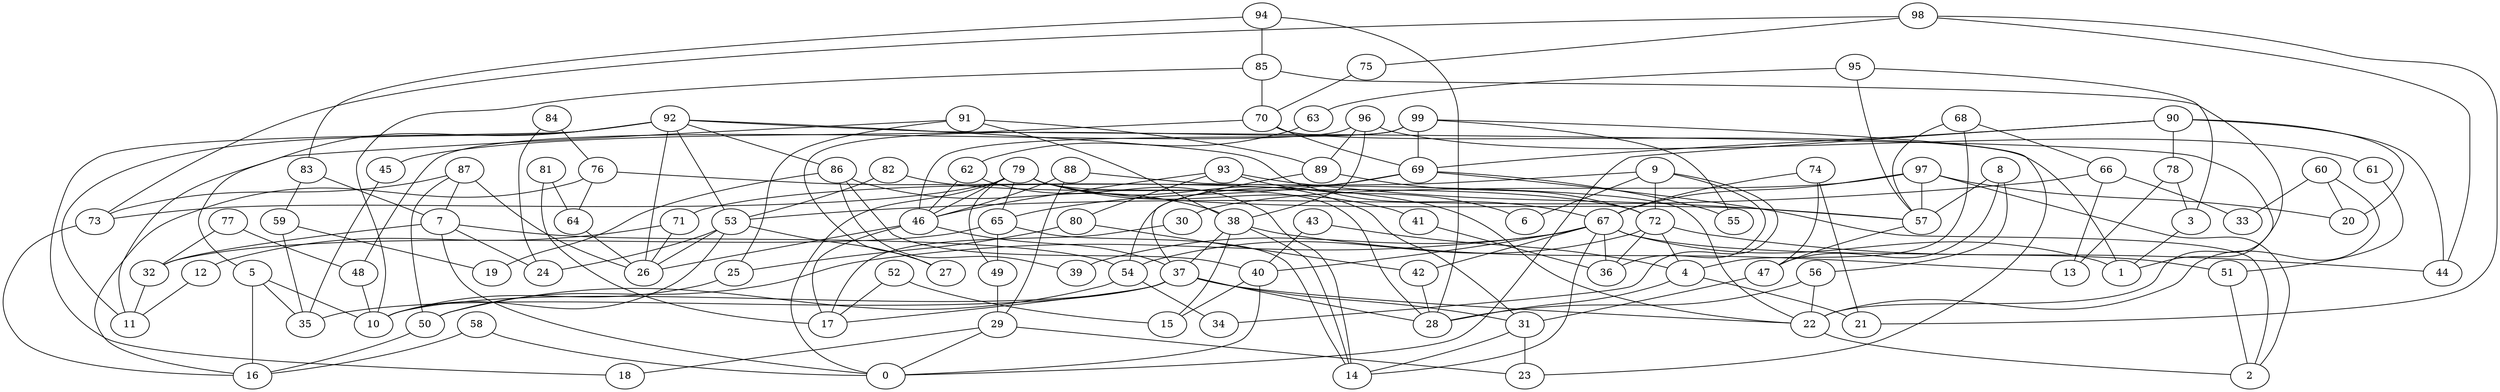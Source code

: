 digraph GG_graph {

subgraph G_graph {
edge [color = black]
"63" -> "62" [dir = none]
"93" -> "80" [dir = none]
"93" -> "46" [dir = none]
"93" -> "57" [dir = none]
"93" -> "6" [dir = none]
"94" -> "83" [dir = none]
"94" -> "85" [dir = none]
"94" -> "28" [dir = none]
"88" -> "29" [dir = none]
"88" -> "46" [dir = none]
"88" -> "22" [dir = none]
"68" -> "4" [dir = none]
"68" -> "57" [dir = none]
"68" -> "66" [dir = none]
"54" -> "50" [dir = none]
"54" -> "34" [dir = none]
"8" -> "56" [dir = none]
"8" -> "57" [dir = none]
"8" -> "47" [dir = none]
"91" -> "38" [dir = none]
"91" -> "25" [dir = none]
"91" -> "89" [dir = none]
"91" -> "11" [dir = none]
"66" -> "13" [dir = none]
"66" -> "33" [dir = none]
"66" -> "53" [dir = none]
"70" -> "45" [dir = none]
"70" -> "69" [dir = none]
"70" -> "1" [dir = none]
"25" -> "10" [dir = none]
"87" -> "73" [dir = none]
"87" -> "26" [dir = none]
"87" -> "7" [dir = none]
"87" -> "50" [dir = none]
"59" -> "19" [dir = none]
"59" -> "35" [dir = none]
"50" -> "16" [dir = none]
"67" -> "51" [dir = none]
"67" -> "1" [dir = none]
"67" -> "50" [dir = none]
"67" -> "40" [dir = none]
"67" -> "14" [dir = none]
"67" -> "39" [dir = none]
"67" -> "42" [dir = none]
"67" -> "36" [dir = none]
"61" -> "51" [dir = none]
"38" -> "14" [dir = none]
"38" -> "37" [dir = none]
"38" -> "15" [dir = none]
"38" -> "13" [dir = none]
"92" -> "11" [dir = none]
"92" -> "86" [dir = none]
"92" -> "53" [dir = none]
"92" -> "22" [dir = none]
"92" -> "18" [dir = none]
"92" -> "5" [dir = none]
"92" -> "67" [dir = none]
"92" -> "26" [dir = none]
"71" -> "12" [dir = none]
"71" -> "26" [dir = none]
"97" -> "20" [dir = none]
"97" -> "2" [dir = none]
"97" -> "67" [dir = none]
"97" -> "30" [dir = none]
"97" -> "57" [dir = none]
"12" -> "11" [dir = none]
"56" -> "28" [dir = none]
"56" -> "22" [dir = none]
"79" -> "65" [dir = none]
"79" -> "57" [dir = none]
"79" -> "0" [dir = none]
"79" -> "46" [dir = none]
"79" -> "73" [dir = none]
"79" -> "31" [dir = none]
"79" -> "28" [dir = none]
"79" -> "41" [dir = none]
"79" -> "49" [dir = none]
"64" -> "26" [dir = none]
"51" -> "2" [dir = none]
"82" -> "72" [dir = none]
"82" -> "53" [dir = none]
"98" -> "21" [dir = none]
"98" -> "73" [dir = none]
"98" -> "44" [dir = none]
"98" -> "75" [dir = none]
"89" -> "72" [dir = none]
"89" -> "37" [dir = none]
"72" -> "36" [dir = none]
"72" -> "4" [dir = none]
"72" -> "54" [dir = none]
"72" -> "44" [dir = none]
"53" -> "26" [dir = none]
"53" -> "27" [dir = none]
"53" -> "10" [dir = none]
"53" -> "24" [dir = none]
"69" -> "54" [dir = none]
"69" -> "2" [dir = none]
"69" -> "65" [dir = none]
"69" -> "55" [dir = none]
"95" -> "63" [dir = none]
"95" -> "3" [dir = none]
"95" -> "57" [dir = none]
"81" -> "17" [dir = none]
"81" -> "64" [dir = none]
"45" -> "35" [dir = none]
"31" -> "14" [dir = none]
"31" -> "23" [dir = none]
"57" -> "47" [dir = none]
"90" -> "78" [dir = none]
"90" -> "44" [dir = none]
"90" -> "0" [dir = none]
"90" -> "69" [dir = none]
"90" -> "20" [dir = none]
"49" -> "29" [dir = none]
"42" -> "28" [dir = none]
"80" -> "25" [dir = none]
"80" -> "42" [dir = none]
"4" -> "21" [dir = none]
"4" -> "28" [dir = none]
"76" -> "16" [dir = none]
"76" -> "22" [dir = none]
"76" -> "64" [dir = none]
"77" -> "48" [dir = none]
"77" -> "32" [dir = none]
"41" -> "36" [dir = none]
"83" -> "59" [dir = none]
"83" -> "7" [dir = none]
"65" -> "49" [dir = none]
"65" -> "32" [dir = none]
"65" -> "14" [dir = none]
"7" -> "24" [dir = none]
"7" -> "32" [dir = none]
"7" -> "54" [dir = none]
"7" -> "0" [dir = none]
"73" -> "16" [dir = none]
"75" -> "70" [dir = none]
"32" -> "11" [dir = none]
"58" -> "0" [dir = none]
"58" -> "16" [dir = none]
"84" -> "24" [dir = none]
"84" -> "76" [dir = none]
"30" -> "17" [dir = none]
"62" -> "46" [dir = none]
"62" -> "14" [dir = none]
"3" -> "1" [dir = none]
"40" -> "15" [dir = none]
"40" -> "0" [dir = none]
"78" -> "13" [dir = none]
"78" -> "3" [dir = none]
"74" -> "47" [dir = none]
"74" -> "67" [dir = none]
"74" -> "21" [dir = none]
"99" -> "55" [dir = none]
"99" -> "46" [dir = none]
"99" -> "69" [dir = none]
"99" -> "23" [dir = none]
"99" -> "27" [dir = none]
"29" -> "23" [dir = none]
"29" -> "0" [dir = none]
"29" -> "18" [dir = none]
"52" -> "17" [dir = none]
"52" -> "15" [dir = none]
"9" -> "6" [dir = none]
"9" -> "34" [dir = none]
"9" -> "72" [dir = none]
"9" -> "36" [dir = none]
"9" -> "71" [dir = none]
"48" -> "10" [dir = none]
"5" -> "35" [dir = none]
"5" -> "10" [dir = none]
"5" -> "16" [dir = none]
"85" -> "1" [dir = none]
"85" -> "70" [dir = none]
"85" -> "10" [dir = none]
"22" -> "2" [dir = none]
"60" -> "22" [dir = none]
"60" -> "20" [dir = none]
"60" -> "33" [dir = none]
"46" -> "37" [dir = none]
"46" -> "26" [dir = none]
"46" -> "17" [dir = none]
"37" -> "22" [dir = none]
"37" -> "17" [dir = none]
"37" -> "28" [dir = none]
"37" -> "31" [dir = none]
"37" -> "35" [dir = none]
"37" -> "10" [dir = none]
"47" -> "31" [dir = none]
"96" -> "48" [dir = none]
"96" -> "89" [dir = none]
"96" -> "38" [dir = none]
"96" -> "61" [dir = none]
"43" -> "4" [dir = none]
"43" -> "40" [dir = none]
"86" -> "38" [dir = none]
"86" -> "39" [dir = none]
"86" -> "40" [dir = none]
"86" -> "19" [dir = none]
}

}
